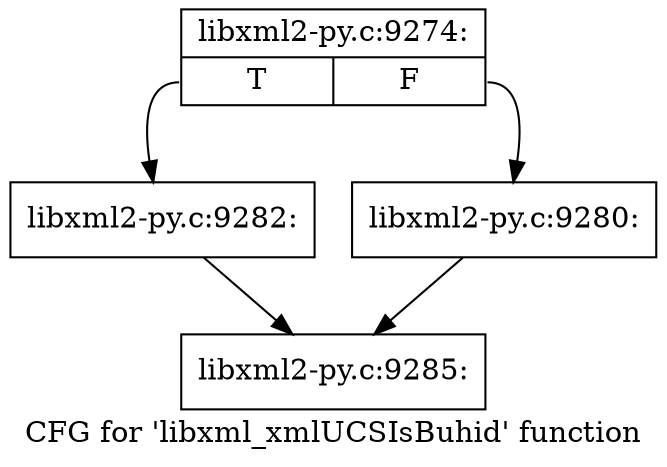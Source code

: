 digraph "CFG for 'libxml_xmlUCSIsBuhid' function" {
	label="CFG for 'libxml_xmlUCSIsBuhid' function";

	Node0x44fc7c0 [shape=record,label="{libxml2-py.c:9274:|{<s0>T|<s1>F}}"];
	Node0x44fc7c0:s0 -> Node0x4506050;
	Node0x44fc7c0:s1 -> Node0x4506000;
	Node0x4506000 [shape=record,label="{libxml2-py.c:9280:}"];
	Node0x4506000 -> Node0x44f2c10;
	Node0x4506050 [shape=record,label="{libxml2-py.c:9282:}"];
	Node0x4506050 -> Node0x44f2c10;
	Node0x44f2c10 [shape=record,label="{libxml2-py.c:9285:}"];
}
